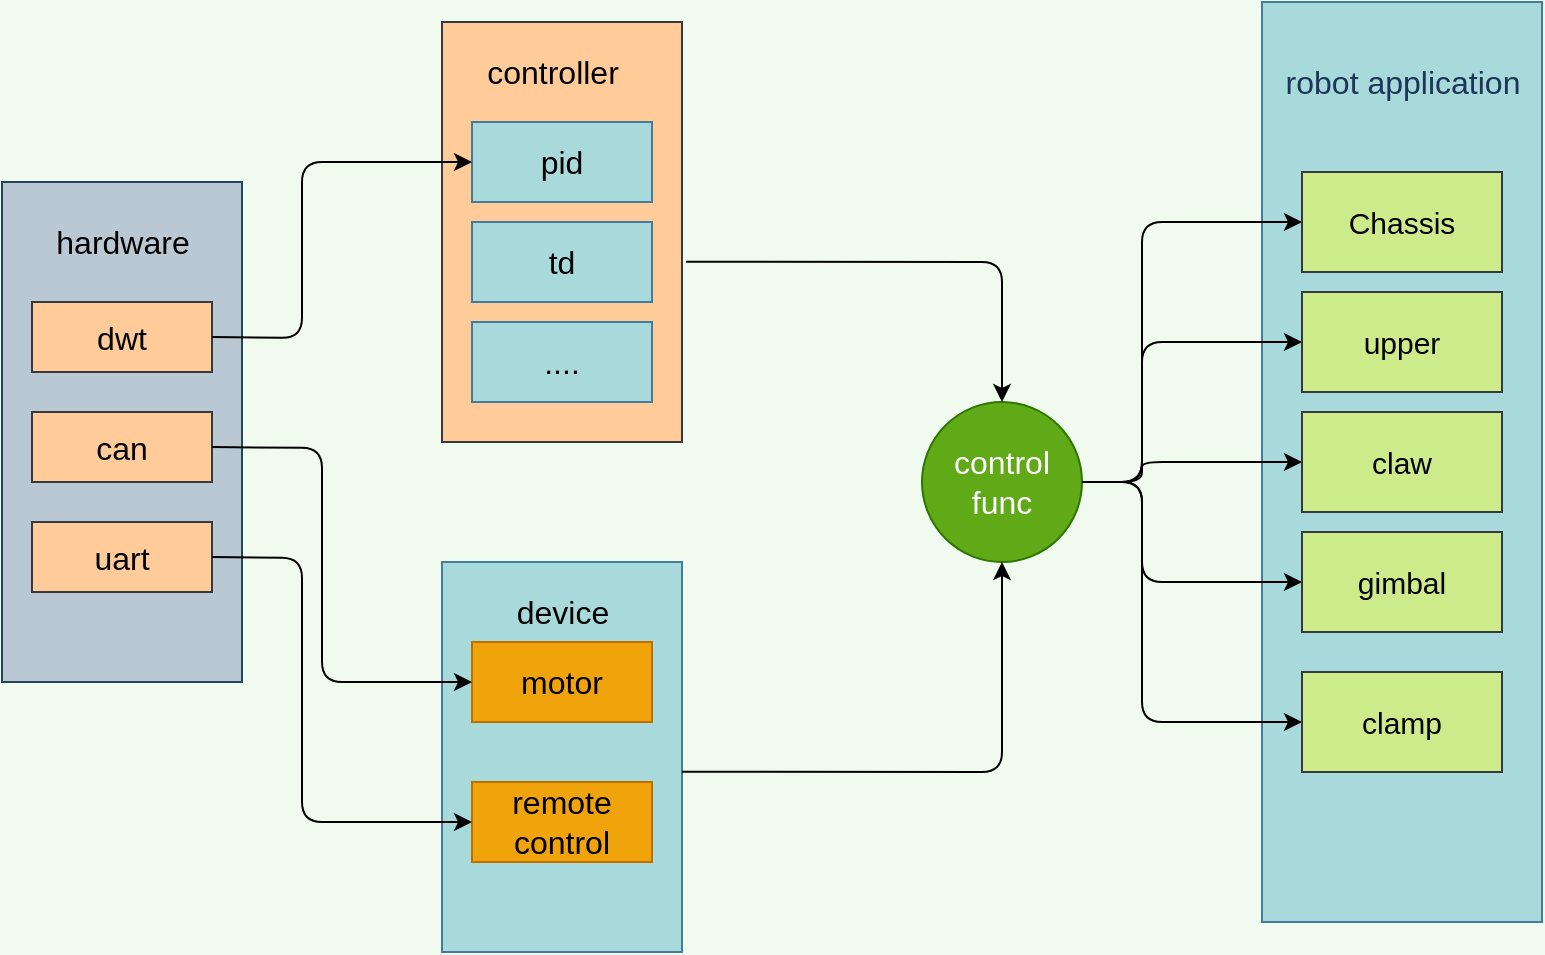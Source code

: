 <mxfile>
    <diagram id="QQOt3Y3QuQOo6aFTTKMI" name="Page-1">
        <mxGraphModel dx="1197" dy="827" grid="1" gridSize="10" guides="1" tooltips="1" connect="1" arrows="1" fold="1" page="1" pageScale="1" pageWidth="850" pageHeight="1100" background="#F1FAEE" math="0" shadow="0">
            <root>
                <mxCell id="0"/>
                <mxCell id="1" parent="0"/>
                <mxCell id="43" value="" style="group;rounded=0;" parent="1" vertex="1" connectable="0">
                    <mxGeometry x="490" y="130" width="120" height="210" as="geometry"/>
                </mxCell>
                <mxCell id="27" value="" style="rounded=0;whiteSpace=wrap;html=1;strokeColor=#36393d;fontSize=16;fillColor=#ffcc99;" parent="43" vertex="1">
                    <mxGeometry width="120" height="210" as="geometry"/>
                </mxCell>
                <mxCell id="29" value="pid" style="rounded=0;whiteSpace=wrap;html=1;strokeColor=#457B9D;fontSize=16;fontColor=#000000;fillColor=#A8DADC;gradientColor=none;" parent="43" vertex="1">
                    <mxGeometry x="15" y="50" width="90" height="40" as="geometry"/>
                </mxCell>
                <mxCell id="31" value="controller" style="text;html=1;align=center;verticalAlign=middle;resizable=0;points=[];autosize=1;strokeColor=none;fillColor=none;fontSize=16;fontColor=#000000;rounded=0;" parent="43" vertex="1">
                    <mxGeometry x="10" y="10" width="90" height="30" as="geometry"/>
                </mxCell>
                <mxCell id="32" value="td" style="rounded=0;whiteSpace=wrap;html=1;strokeColor=#457B9D;fontSize=16;fontColor=#000000;fillColor=#A8DADC;gradientColor=none;" parent="43" vertex="1">
                    <mxGeometry x="15" y="100" width="90" height="40" as="geometry"/>
                </mxCell>
                <mxCell id="33" value="...." style="rounded=0;whiteSpace=wrap;html=1;strokeColor=#457B9D;fontSize=16;fontColor=#000000;fillColor=#A8DADC;gradientColor=none;" parent="43" vertex="1">
                    <mxGeometry x="15" y="150" width="90" height="40" as="geometry"/>
                </mxCell>
                <mxCell id="44" value="" style="group;rounded=0;" parent="1" vertex="1" connectable="0">
                    <mxGeometry x="900" y="120" width="140" height="460" as="geometry"/>
                </mxCell>
                <mxCell id="18" value="" style="rounded=0;whiteSpace=wrap;html=1;fontSize=13;fillColor=#A8DADC;strokeColor=#457B9D;fontColor=#1D3557;" parent="44" vertex="1">
                    <mxGeometry width="140" height="460" as="geometry"/>
                </mxCell>
                <mxCell id="19" value="&lt;font style=&quot;font-size: 16px;&quot;&gt;robot application&lt;/font&gt;" style="text;html=1;align=center;verticalAlign=middle;resizable=0;points=[];autosize=1;strokeColor=none;fillColor=none;fontSize=13;fontColor=#1D3557;rounded=0;" parent="44" vertex="1">
                    <mxGeometry y="25" width="140" height="30" as="geometry"/>
                </mxCell>
                <mxCell id="22" value="&lt;font color=&quot;#000000&quot; style=&quot;font-size: 15px;&quot;&gt;Chassis&lt;/font&gt;" style="rounded=0;whiteSpace=wrap;html=1;fillColor=#cdeb8b;strokeColor=#36393d;" parent="44" vertex="1">
                    <mxGeometry x="20" y="85" width="100" height="50" as="geometry"/>
                </mxCell>
                <mxCell id="23" value="&lt;font color=&quot;#000000&quot; style=&quot;font-size: 15px;&quot;&gt;upper&lt;/font&gt;" style="rounded=0;whiteSpace=wrap;html=1;fillColor=#cdeb8b;strokeColor=#36393d;" parent="44" vertex="1">
                    <mxGeometry x="20" y="145" width="100" height="50" as="geometry"/>
                </mxCell>
                <mxCell id="24" value="&lt;font color=&quot;#000000&quot; style=&quot;font-size: 15px;&quot;&gt;claw&lt;/font&gt;" style="rounded=0;whiteSpace=wrap;html=1;fillColor=#cdeb8b;strokeColor=#36393d;" parent="44" vertex="1">
                    <mxGeometry x="20" y="205" width="100" height="50" as="geometry"/>
                </mxCell>
                <mxCell id="25" value="&lt;font color=&quot;#000000&quot; style=&quot;font-size: 15px;&quot;&gt;gimbal&lt;/font&gt;" style="rounded=0;whiteSpace=wrap;html=1;fillColor=#cdeb8b;strokeColor=#36393d;" parent="44" vertex="1">
                    <mxGeometry x="20" y="265" width="100" height="50" as="geometry"/>
                </mxCell>
                <mxCell id="26" value="&lt;font color=&quot;#000000&quot; style=&quot;font-size: 15px;&quot;&gt;clamp&lt;/font&gt;" style="rounded=0;whiteSpace=wrap;html=1;fillColor=#cdeb8b;strokeColor=#36393d;" parent="44" vertex="1">
                    <mxGeometry x="20" y="335" width="100" height="50" as="geometry"/>
                </mxCell>
                <mxCell id="45" value="" style="group;rounded=0;" parent="1" vertex="1" connectable="0">
                    <mxGeometry x="490" y="400" width="120" height="195" as="geometry"/>
                </mxCell>
                <mxCell id="28" value="" style="rounded=0;whiteSpace=wrap;html=1;strokeColor=#457B9D;fontSize=16;fontColor=#000000;fillColor=#A8DADC;gradientColor=none;" parent="45" vertex="1">
                    <mxGeometry width="120" height="195" as="geometry"/>
                </mxCell>
                <mxCell id="30" value="device" style="text;html=1;align=center;verticalAlign=middle;resizable=0;points=[];autosize=1;strokeColor=none;fillColor=none;fontSize=16;fontColor=#000000;rounded=0;" parent="45" vertex="1">
                    <mxGeometry x="25" y="10" width="70" height="30" as="geometry"/>
                </mxCell>
                <mxCell id="34" value="motor" style="rounded=0;whiteSpace=wrap;html=1;strokeColor=#BD7000;fontSize=16;fillColor=#f0a30a;fontColor=#000000;" parent="45" vertex="1">
                    <mxGeometry x="15" y="40" width="90" height="40" as="geometry"/>
                </mxCell>
                <mxCell id="36" value="remote control" style="rounded=0;whiteSpace=wrap;html=1;strokeColor=#BD7000;fontSize=16;fillColor=#f0a30a;fontColor=#000000;" parent="45" vertex="1">
                    <mxGeometry x="15" y="110" width="90" height="40" as="geometry"/>
                </mxCell>
                <mxCell id="48" value="" style="group;rounded=0;" parent="1" vertex="1" connectable="0">
                    <mxGeometry x="270" y="210" width="120" height="250" as="geometry"/>
                </mxCell>
                <mxCell id="37" value="" style="rounded=0;whiteSpace=wrap;html=1;strokeColor=#23445d;fontSize=16;fillColor=#bac8d3;" parent="48" vertex="1">
                    <mxGeometry width="120" height="250" as="geometry"/>
                </mxCell>
                <mxCell id="38" value="&lt;font color=&quot;#000000&quot;&gt;uart&lt;/font&gt;" style="rounded=0;whiteSpace=wrap;html=1;strokeColor=#36393d;fontSize=16;fillColor=#ffcc99;" parent="48" vertex="1">
                    <mxGeometry x="15" y="170" width="90" height="35" as="geometry"/>
                </mxCell>
                <mxCell id="39" value="&lt;font color=&quot;#000000&quot;&gt;can&lt;/font&gt;" style="rounded=0;whiteSpace=wrap;html=1;strokeColor=#36393d;fontSize=16;fillColor=#ffcc99;" parent="48" vertex="1">
                    <mxGeometry x="15" y="115" width="90" height="35" as="geometry"/>
                </mxCell>
                <mxCell id="40" value="&lt;font color=&quot;#000000&quot;&gt;dwt&lt;/font&gt;" style="rounded=0;whiteSpace=wrap;html=1;strokeColor=#36393d;fontSize=16;fillColor=#ffcc99;" parent="48" vertex="1">
                    <mxGeometry x="15" y="60" width="90" height="35" as="geometry"/>
                </mxCell>
                <mxCell id="41" value="hardware" style="text;html=1;align=center;verticalAlign=middle;resizable=0;points=[];autosize=1;strokeColor=none;fillColor=none;fontSize=16;fontColor=#000000;rounded=0;" parent="48" vertex="1">
                    <mxGeometry x="15" y="15" width="90" height="30" as="geometry"/>
                </mxCell>
                <mxCell id="54" value="control func" style="ellipse;whiteSpace=wrap;html=1;aspect=fixed;strokeColor=#2D7600;fontSize=16;fontColor=#ffffff;fillColor=#60a917;rounded=0;" parent="1" vertex="1">
                    <mxGeometry x="730" y="320" width="80" height="80" as="geometry"/>
                </mxCell>
                <mxCell id="63" value="" style="endArrow=classic;html=1;rounded=1;strokeColor=#000000;exitX=1;exitY=0.5;exitDx=0;exitDy=0;entryX=0;entryY=0.5;entryDx=0;entryDy=0;" edge="1" parent="1" source="40" target="29">
                    <mxGeometry width="50" height="50" relative="1" as="geometry">
                        <mxPoint x="610" y="370" as="sourcePoint"/>
                        <mxPoint x="660" y="320" as="targetPoint"/>
                        <Array as="points">
                            <mxPoint x="420" y="288"/>
                            <mxPoint x="420" y="200"/>
                        </Array>
                    </mxGeometry>
                </mxCell>
                <mxCell id="64" value="" style="endArrow=classic;html=1;rounded=1;strokeColor=#000000;exitX=1;exitY=0.5;exitDx=0;exitDy=0;entryX=0;entryY=0.5;entryDx=0;entryDy=0;" edge="1" parent="1" source="39" target="34">
                    <mxGeometry width="50" height="50" relative="1" as="geometry">
                        <mxPoint x="385" y="339.5" as="sourcePoint"/>
                        <mxPoint x="515" y="252" as="targetPoint"/>
                        <Array as="points">
                            <mxPoint x="430" y="343"/>
                            <mxPoint x="430" y="460"/>
                        </Array>
                    </mxGeometry>
                </mxCell>
                <mxCell id="65" value="" style="endArrow=classic;html=1;rounded=1;strokeColor=#000000;exitX=1;exitY=0.5;exitDx=0;exitDy=0;" edge="1" parent="1" source="38" target="36">
                    <mxGeometry width="50" height="50" relative="1" as="geometry">
                        <mxPoint x="380" y="400" as="sourcePoint"/>
                        <mxPoint x="510" y="517.5" as="targetPoint"/>
                        <Array as="points">
                            <mxPoint x="420" y="398"/>
                            <mxPoint x="420" y="530"/>
                        </Array>
                    </mxGeometry>
                </mxCell>
                <mxCell id="66" value="" style="endArrow=classic;html=1;rounded=1;strokeColor=#000000;exitX=1.017;exitY=0.571;exitDx=0;exitDy=0;exitPerimeter=0;entryX=0.5;entryY=0;entryDx=0;entryDy=0;" edge="1" parent="1" source="27" target="54">
                    <mxGeometry width="50" height="50" relative="1" as="geometry">
                        <mxPoint x="580" y="450" as="sourcePoint"/>
                        <mxPoint x="630" y="400" as="targetPoint"/>
                        <Array as="points">
                            <mxPoint x="770" y="250"/>
                        </Array>
                    </mxGeometry>
                </mxCell>
                <mxCell id="67" value="" style="endArrow=classic;html=1;rounded=1;strokeColor=#000000;exitX=1;exitY=0.538;exitDx=0;exitDy=0;exitPerimeter=0;entryX=0.5;entryY=1;entryDx=0;entryDy=0;" edge="1" parent="1" source="28" target="54">
                    <mxGeometry width="50" height="50" relative="1" as="geometry">
                        <mxPoint x="580" y="450" as="sourcePoint"/>
                        <mxPoint x="630" y="400" as="targetPoint"/>
                        <Array as="points">
                            <mxPoint x="770" y="505"/>
                        </Array>
                    </mxGeometry>
                </mxCell>
                <mxCell id="68" value="" style="endArrow=classic;html=1;rounded=1;strokeColor=#000000;exitX=1;exitY=0.5;exitDx=0;exitDy=0;entryX=0;entryY=0.5;entryDx=0;entryDy=0;" edge="1" parent="1" source="54" target="22">
                    <mxGeometry width="50" height="50" relative="1" as="geometry">
                        <mxPoint x="820" y="330" as="sourcePoint"/>
                        <mxPoint x="870" y="280" as="targetPoint"/>
                        <Array as="points">
                            <mxPoint x="840" y="360"/>
                            <mxPoint x="840" y="230"/>
                        </Array>
                    </mxGeometry>
                </mxCell>
                <mxCell id="69" value="" style="endArrow=classic;html=1;rounded=1;strokeColor=#000000;entryX=0;entryY=0.5;entryDx=0;entryDy=0;" edge="1" parent="1">
                    <mxGeometry width="50" height="50" relative="1" as="geometry">
                        <mxPoint x="810" y="360" as="sourcePoint"/>
                        <mxPoint x="920" y="290" as="targetPoint"/>
                        <Array as="points">
                            <mxPoint x="840" y="360"/>
                            <mxPoint x="840" y="290"/>
                        </Array>
                    </mxGeometry>
                </mxCell>
                <mxCell id="70" value="" style="endArrow=classic;html=1;rounded=1;strokeColor=#000000;exitX=1;exitY=0.5;exitDx=0;exitDy=0;entryX=0;entryY=0.5;entryDx=0;entryDy=0;" edge="1" parent="1" target="24">
                    <mxGeometry width="50" height="50" relative="1" as="geometry">
                        <mxPoint x="810" y="360" as="sourcePoint"/>
                        <mxPoint x="870" y="380" as="targetPoint"/>
                        <Array as="points">
                            <mxPoint x="840" y="360"/>
                            <mxPoint x="840" y="350"/>
                        </Array>
                    </mxGeometry>
                </mxCell>
                <mxCell id="71" value="" style="endArrow=classic;html=1;rounded=1;strokeColor=#000000;exitX=1;exitY=0.5;exitDx=0;exitDy=0;entryX=0;entryY=0.5;entryDx=0;entryDy=0;" edge="1" parent="1" source="54">
                    <mxGeometry width="50" height="50" relative="1" as="geometry">
                        <mxPoint x="810" y="540" as="sourcePoint"/>
                        <mxPoint x="920" y="410" as="targetPoint"/>
                        <Array as="points">
                            <mxPoint x="840" y="360"/>
                            <mxPoint x="840" y="410"/>
                        </Array>
                    </mxGeometry>
                </mxCell>
                <mxCell id="72" value="" style="endArrow=classic;html=1;rounded=1;strokeColor=#000000;exitX=1;exitY=0.5;exitDx=0;exitDy=0;entryX=0;entryY=0.5;entryDx=0;entryDy=0;" edge="1" parent="1" source="54">
                    <mxGeometry width="50" height="50" relative="1" as="geometry">
                        <mxPoint x="810" y="430" as="sourcePoint"/>
                        <mxPoint x="920" y="480" as="targetPoint"/>
                        <Array as="points">
                            <mxPoint x="840" y="360"/>
                            <mxPoint x="840" y="480"/>
                        </Array>
                    </mxGeometry>
                </mxCell>
            </root>
        </mxGraphModel>
    </diagram>
</mxfile>